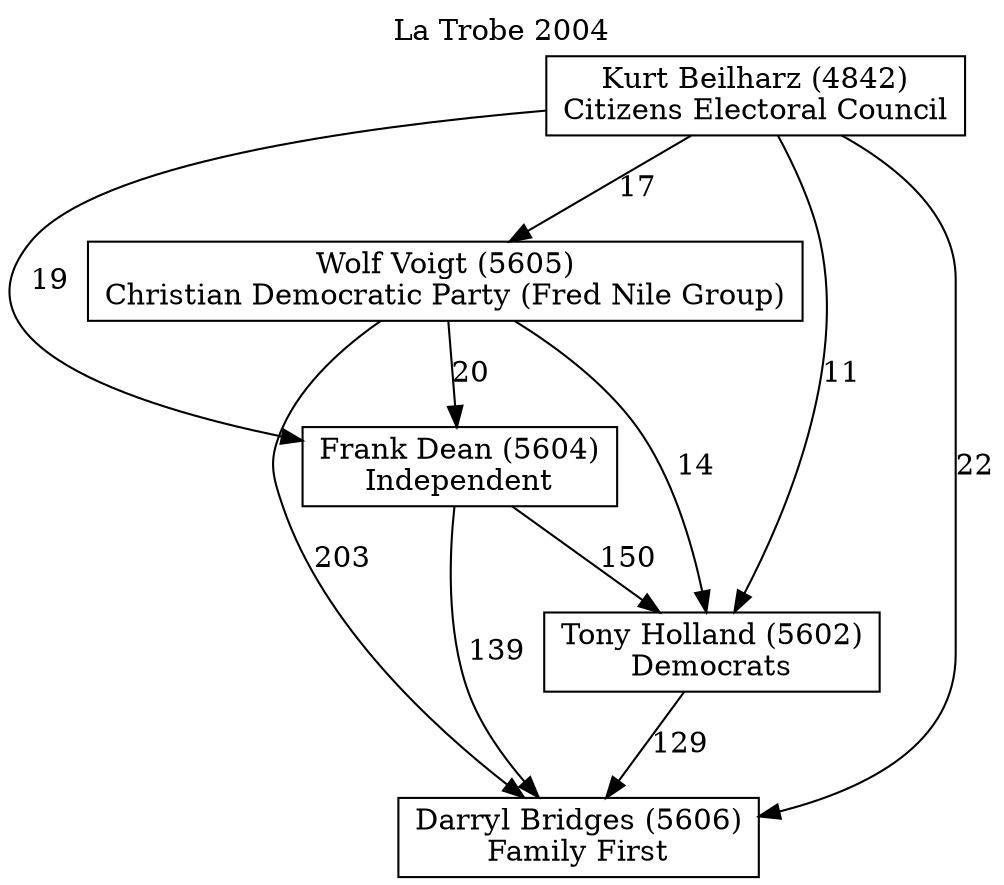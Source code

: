 // House preference flow
digraph "Darryl Bridges (5606)_La Trobe_2004" {
	graph [label="La Trobe 2004" labelloc=t mclimit=10]
	node [shape=box]
	"Darryl Bridges (5606)" [label="Darryl Bridges (5606)
Family First"]
	"Tony Holland (5602)" [label="Tony Holland (5602)
Democrats"]
	"Frank Dean (5604)" [label="Frank Dean (5604)
Independent"]
	"Wolf Voigt (5605)" [label="Wolf Voigt (5605)
Christian Democratic Party (Fred Nile Group)"]
	"Kurt Beilharz (4842)" [label="Kurt Beilharz (4842)
Citizens Electoral Council"]
	"Tony Holland (5602)" -> "Darryl Bridges (5606)" [label=129]
	"Frank Dean (5604)" -> "Tony Holland (5602)" [label=150]
	"Wolf Voigt (5605)" -> "Frank Dean (5604)" [label=20]
	"Kurt Beilharz (4842)" -> "Wolf Voigt (5605)" [label=17]
	"Frank Dean (5604)" -> "Darryl Bridges (5606)" [label=139]
	"Wolf Voigt (5605)" -> "Darryl Bridges (5606)" [label=203]
	"Kurt Beilharz (4842)" -> "Darryl Bridges (5606)" [label=22]
	"Kurt Beilharz (4842)" -> "Frank Dean (5604)" [label=19]
	"Wolf Voigt (5605)" -> "Tony Holland (5602)" [label=14]
	"Kurt Beilharz (4842)" -> "Tony Holland (5602)" [label=11]
}
